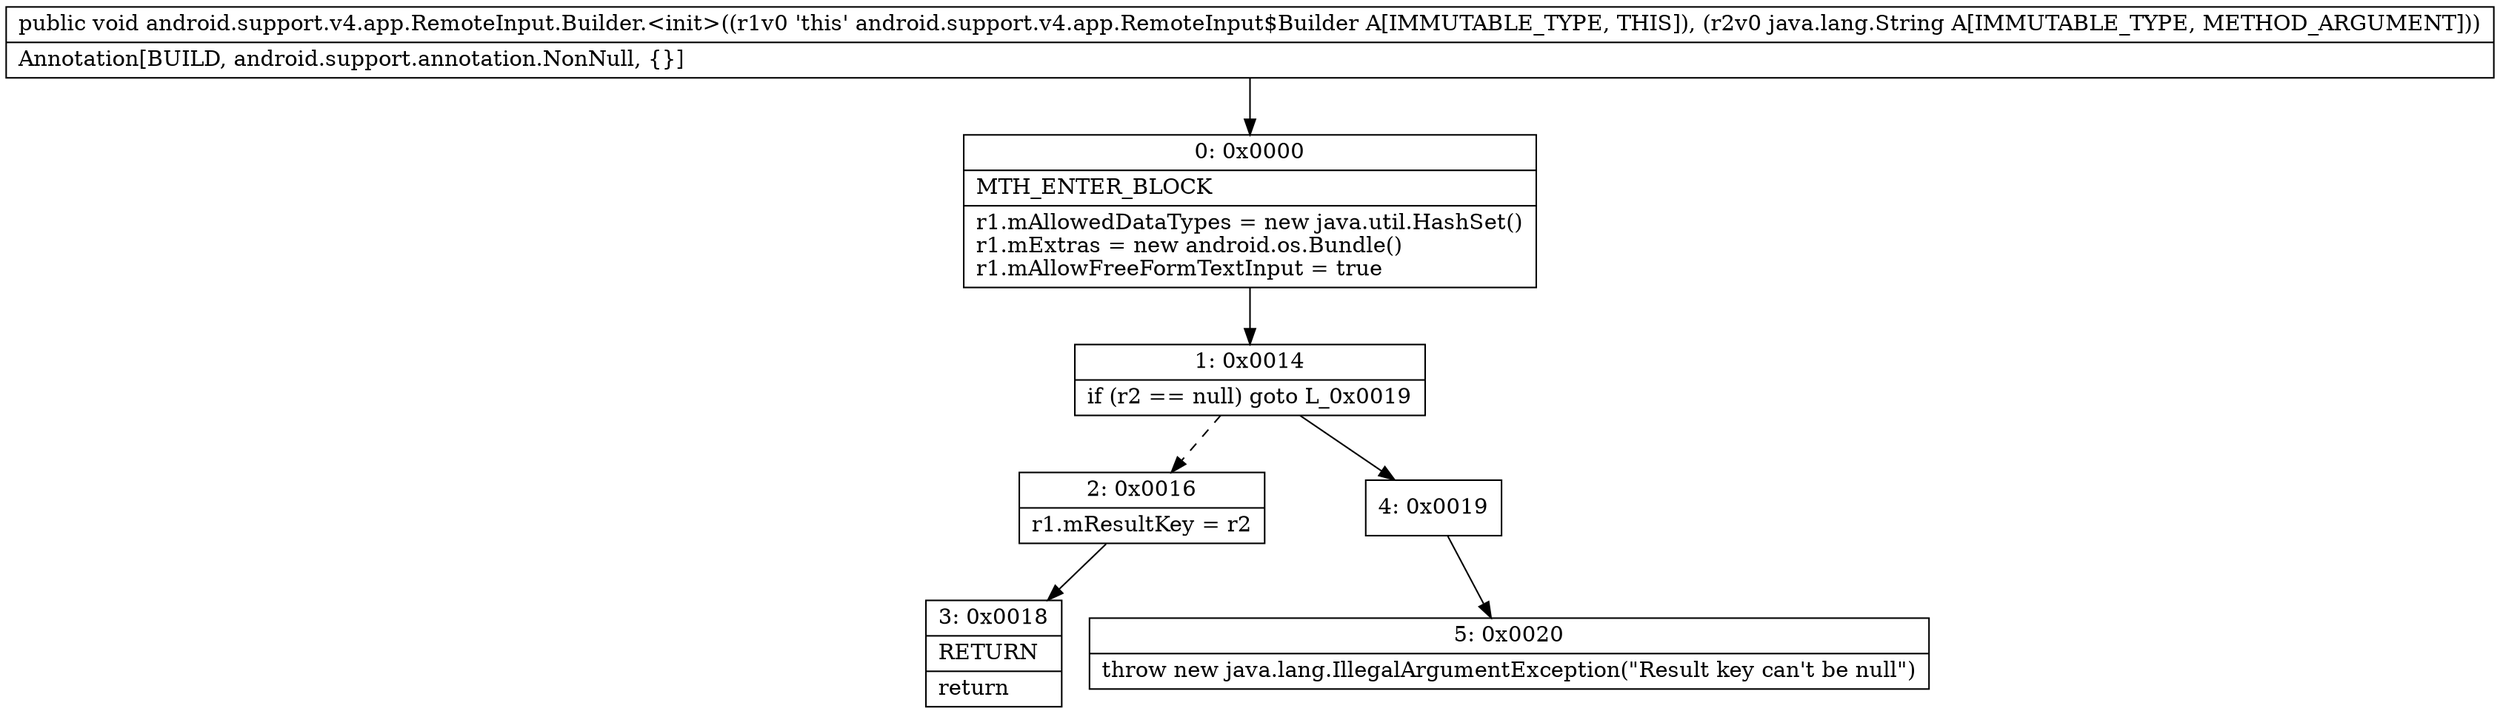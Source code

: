 digraph "CFG forandroid.support.v4.app.RemoteInput.Builder.\<init\>(Ljava\/lang\/String;)V" {
Node_0 [shape=record,label="{0\:\ 0x0000|MTH_ENTER_BLOCK\l|r1.mAllowedDataTypes = new java.util.HashSet()\lr1.mExtras = new android.os.Bundle()\lr1.mAllowFreeFormTextInput = true\l}"];
Node_1 [shape=record,label="{1\:\ 0x0014|if (r2 == null) goto L_0x0019\l}"];
Node_2 [shape=record,label="{2\:\ 0x0016|r1.mResultKey = r2\l}"];
Node_3 [shape=record,label="{3\:\ 0x0018|RETURN\l|return\l}"];
Node_4 [shape=record,label="{4\:\ 0x0019}"];
Node_5 [shape=record,label="{5\:\ 0x0020|throw new java.lang.IllegalArgumentException(\"Result key can't be null\")\l}"];
MethodNode[shape=record,label="{public void android.support.v4.app.RemoteInput.Builder.\<init\>((r1v0 'this' android.support.v4.app.RemoteInput$Builder A[IMMUTABLE_TYPE, THIS]), (r2v0 java.lang.String A[IMMUTABLE_TYPE, METHOD_ARGUMENT]))  | Annotation[BUILD, android.support.annotation.NonNull, \{\}]\l}"];
MethodNode -> Node_0;
Node_0 -> Node_1;
Node_1 -> Node_2[style=dashed];
Node_1 -> Node_4;
Node_2 -> Node_3;
Node_4 -> Node_5;
}

